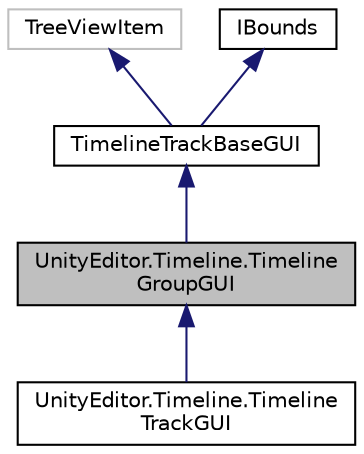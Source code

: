 digraph "UnityEditor.Timeline.TimelineGroupGUI"
{
 // LATEX_PDF_SIZE
  edge [fontname="Helvetica",fontsize="10",labelfontname="Helvetica",labelfontsize="10"];
  node [fontname="Helvetica",fontsize="10",shape=record];
  Node1 [label="UnityEditor.Timeline.Timeline\lGroupGUI",height=0.2,width=0.4,color="black", fillcolor="grey75", style="filled", fontcolor="black",tooltip=" "];
  Node2 -> Node1 [dir="back",color="midnightblue",fontsize="10",style="solid",fontname="Helvetica"];
  Node2 [label="TimelineTrackBaseGUI",height=0.2,width=0.4,color="black", fillcolor="white", style="filled",URL="$class_unity_editor_1_1_timeline_1_1_timeline_track_base_g_u_i.html",tooltip=" "];
  Node3 -> Node2 [dir="back",color="midnightblue",fontsize="10",style="solid",fontname="Helvetica"];
  Node3 [label="TreeViewItem",height=0.2,width=0.4,color="grey75", fillcolor="white", style="filled",tooltip=" "];
  Node4 -> Node2 [dir="back",color="midnightblue",fontsize="10",style="solid",fontname="Helvetica"];
  Node4 [label="IBounds",height=0.2,width=0.4,color="black", fillcolor="white", style="filled",URL="$interface_unity_editor_1_1_timeline_1_1_i_bounds.html",tooltip=" "];
  Node1 -> Node5 [dir="back",color="midnightblue",fontsize="10",style="solid",fontname="Helvetica"];
  Node5 [label="UnityEditor.Timeline.Timeline\lTrackGUI",height=0.2,width=0.4,color="black", fillcolor="white", style="filled",URL="$class_unity_editor_1_1_timeline_1_1_timeline_track_g_u_i.html",tooltip=" "];
}
